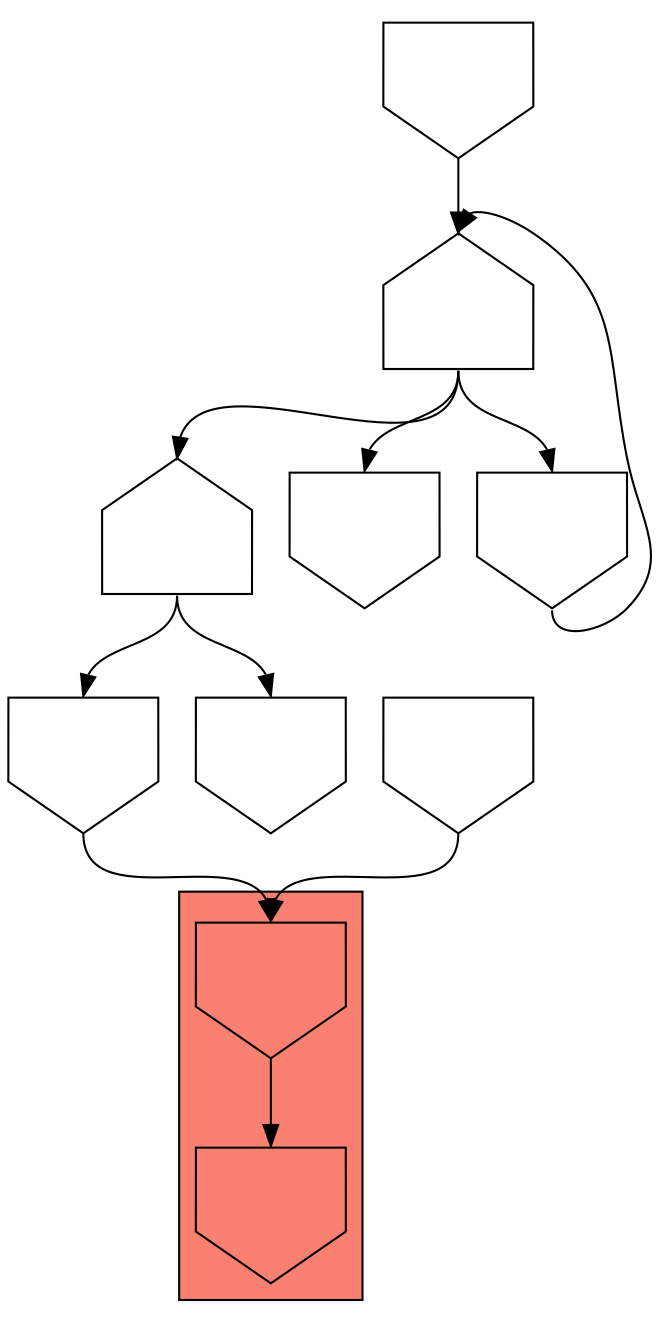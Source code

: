digraph asm {
	edge [headport=n,tailport=s];
subgraph cluster_C6384_5934 {
	6384 [label="",height=1,width=1,shape=invhouse];
	5934 [label="",height=1,width=1,shape=invhouse];
	style=filled;
	fillcolor=salmon;
}
	2911 [label="",height=1,width=1,shape=invhouse];
	2021 [label="",height=1,width=1,shape=house];
	10469 [label="",height=1,width=1,shape=invhouse];
	15996 [label="",height=1,width=1,shape=house];
	3006 [label="",height=1,width=1,shape=invhouse];
	11654 [label="",height=1,width=1,shape=invhouse];
	16034 [label="",height=1,width=1,shape=invhouse];
	13203 [label="",height=1,width=1,shape=invhouse];
	6384 -> 5934
	2911 -> 6384
	2021 -> 2911
	2021 -> 10469
	15996 -> 2021
	15996 -> 3006
	15996 -> 11654
	11654 -> 15996
	16034 -> 15996
	13203 -> 6384
}